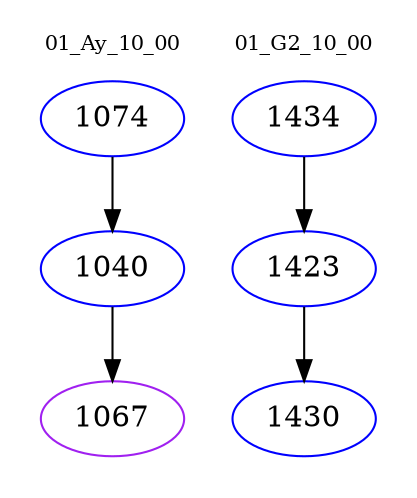 digraph{
subgraph cluster_0 {
color = white
label = "01_Ay_10_00";
fontsize=10;
T0_1074 [label="1074", color="blue"]
T0_1074 -> T0_1040 [color="black"]
T0_1040 [label="1040", color="blue"]
T0_1040 -> T0_1067 [color="black"]
T0_1067 [label="1067", color="purple"]
}
subgraph cluster_1 {
color = white
label = "01_G2_10_00";
fontsize=10;
T1_1434 [label="1434", color="blue"]
T1_1434 -> T1_1423 [color="black"]
T1_1423 [label="1423", color="blue"]
T1_1423 -> T1_1430 [color="black"]
T1_1430 [label="1430", color="blue"]
}
}
